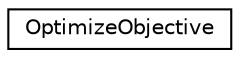 digraph "Graphical Class Hierarchy"
{
 // LATEX_PDF_SIZE
  edge [fontname="Helvetica",fontsize="10",labelfontname="Helvetica",labelfontsize="10"];
  node [fontname="Helvetica",fontsize="10",shape=record];
  rankdir="LR";
  Node0 [label="OptimizeObjective",height=0.2,width=0.4,color="black", fillcolor="white", style="filled",URL="$classz3py_1_1_optimize_objective.html",tooltip="Optimize."];
}
